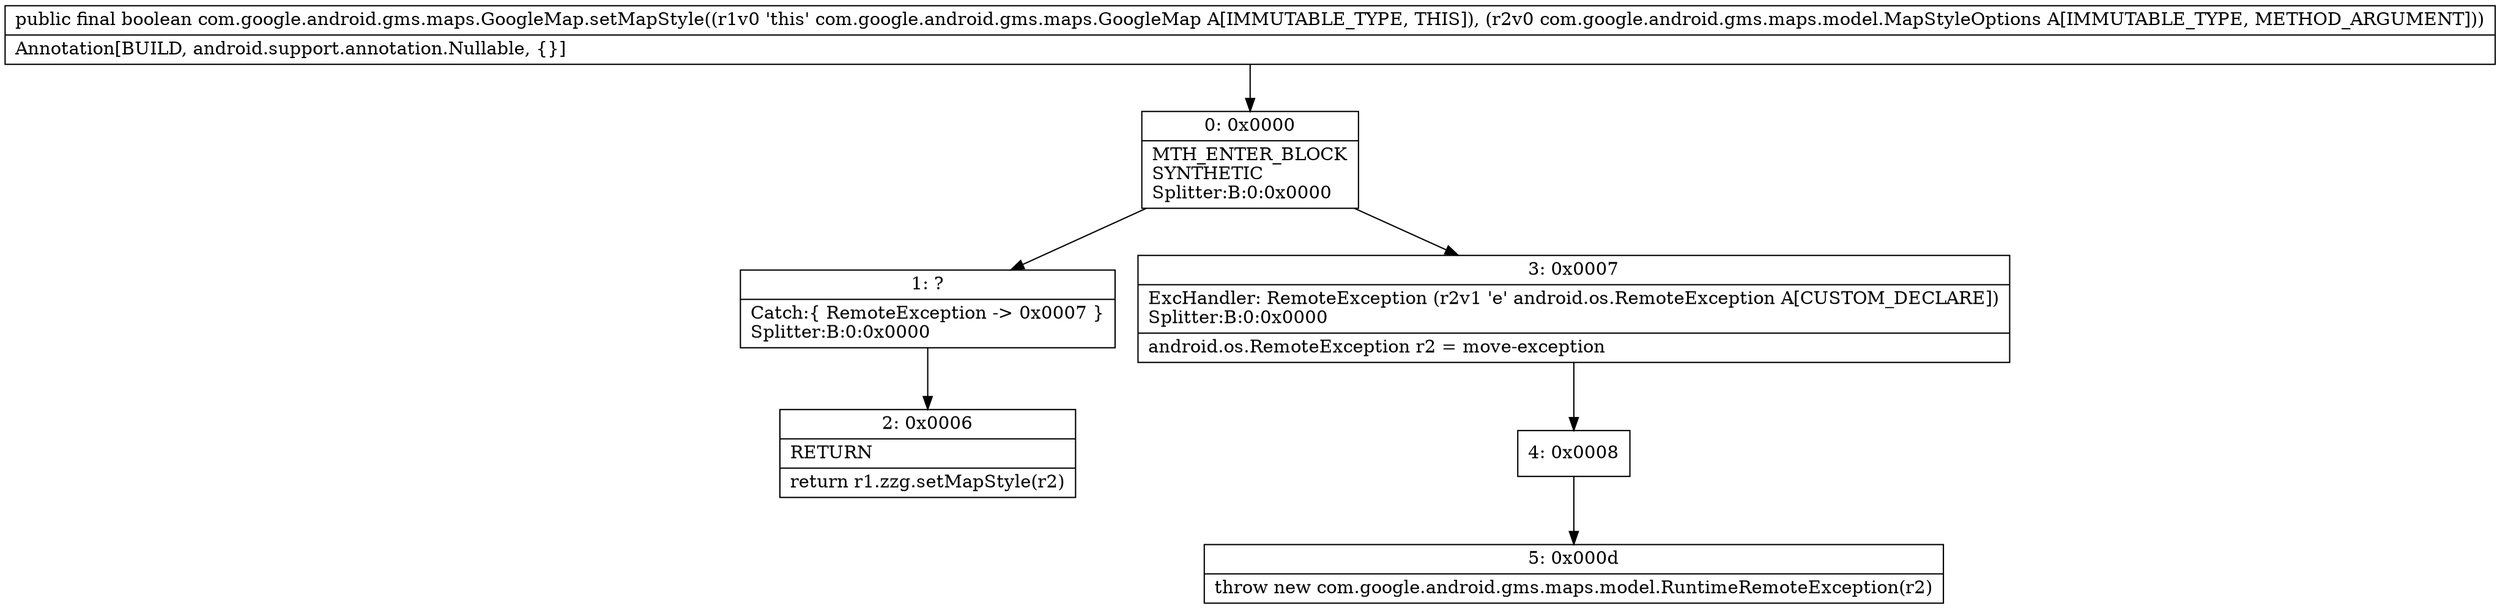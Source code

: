 digraph "CFG forcom.google.android.gms.maps.GoogleMap.setMapStyle(Lcom\/google\/android\/gms\/maps\/model\/MapStyleOptions;)Z" {
Node_0 [shape=record,label="{0\:\ 0x0000|MTH_ENTER_BLOCK\lSYNTHETIC\lSplitter:B:0:0x0000\l}"];
Node_1 [shape=record,label="{1\:\ ?|Catch:\{ RemoteException \-\> 0x0007 \}\lSplitter:B:0:0x0000\l}"];
Node_2 [shape=record,label="{2\:\ 0x0006|RETURN\l|return r1.zzg.setMapStyle(r2)\l}"];
Node_3 [shape=record,label="{3\:\ 0x0007|ExcHandler: RemoteException (r2v1 'e' android.os.RemoteException A[CUSTOM_DECLARE])\lSplitter:B:0:0x0000\l|android.os.RemoteException r2 = move\-exception\l}"];
Node_4 [shape=record,label="{4\:\ 0x0008}"];
Node_5 [shape=record,label="{5\:\ 0x000d|throw new com.google.android.gms.maps.model.RuntimeRemoteException(r2)\l}"];
MethodNode[shape=record,label="{public final boolean com.google.android.gms.maps.GoogleMap.setMapStyle((r1v0 'this' com.google.android.gms.maps.GoogleMap A[IMMUTABLE_TYPE, THIS]), (r2v0 com.google.android.gms.maps.model.MapStyleOptions A[IMMUTABLE_TYPE, METHOD_ARGUMENT]))  | Annotation[BUILD, android.support.annotation.Nullable, \{\}]\l}"];
MethodNode -> Node_0;
Node_0 -> Node_1;
Node_0 -> Node_3;
Node_1 -> Node_2;
Node_3 -> Node_4;
Node_4 -> Node_5;
}

